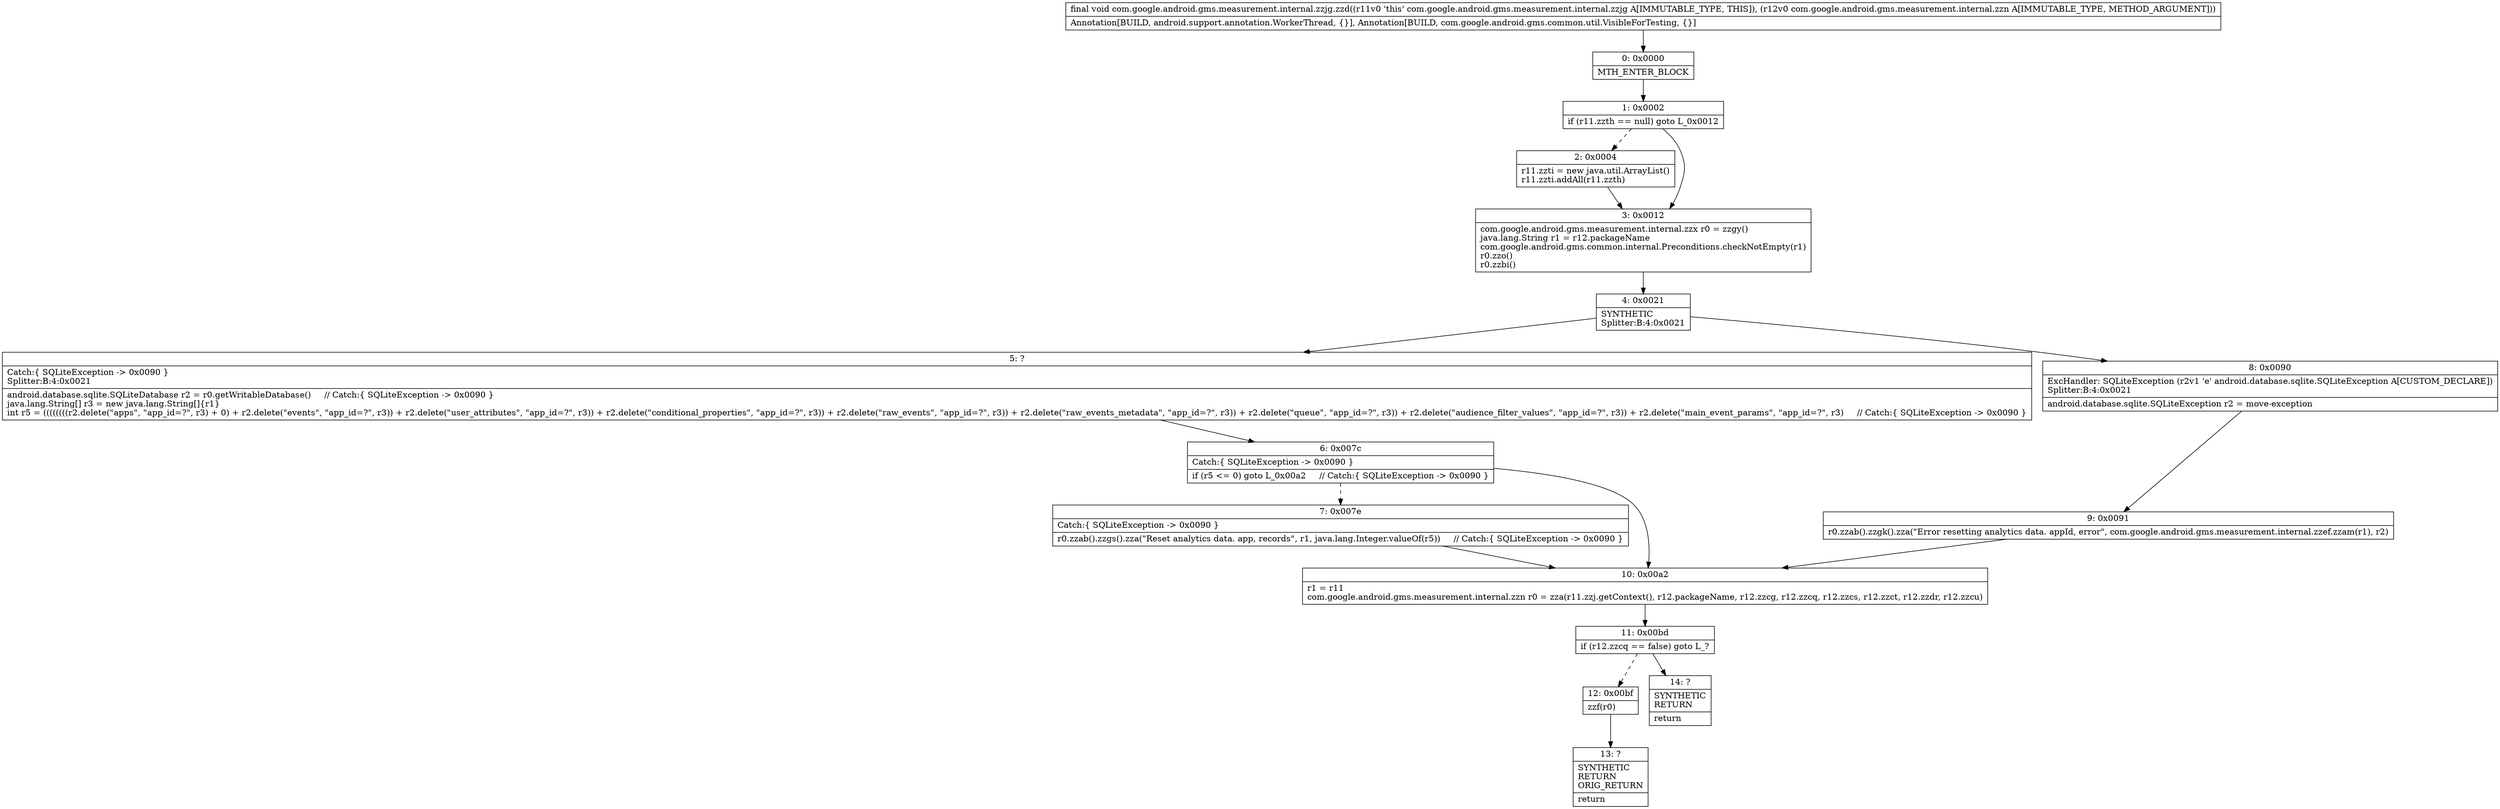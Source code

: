 digraph "CFG forcom.google.android.gms.measurement.internal.zzjg.zzd(Lcom\/google\/android\/gms\/measurement\/internal\/zzn;)V" {
Node_0 [shape=record,label="{0\:\ 0x0000|MTH_ENTER_BLOCK\l}"];
Node_1 [shape=record,label="{1\:\ 0x0002|if (r11.zzth == null) goto L_0x0012\l}"];
Node_2 [shape=record,label="{2\:\ 0x0004|r11.zzti = new java.util.ArrayList()\lr11.zzti.addAll(r11.zzth)\l}"];
Node_3 [shape=record,label="{3\:\ 0x0012|com.google.android.gms.measurement.internal.zzx r0 = zzgy()\ljava.lang.String r1 = r12.packageName\lcom.google.android.gms.common.internal.Preconditions.checkNotEmpty(r1)\lr0.zzo()\lr0.zzbi()\l}"];
Node_4 [shape=record,label="{4\:\ 0x0021|SYNTHETIC\lSplitter:B:4:0x0021\l}"];
Node_5 [shape=record,label="{5\:\ ?|Catch:\{ SQLiteException \-\> 0x0090 \}\lSplitter:B:4:0x0021\l|android.database.sqlite.SQLiteDatabase r2 = r0.getWritableDatabase()     \/\/ Catch:\{ SQLiteException \-\> 0x0090 \}\ljava.lang.String[] r3 = new java.lang.String[]\{r1\}\lint r5 = ((((((((r2.delete(\"apps\", \"app_id=?\", r3) + 0) + r2.delete(\"events\", \"app_id=?\", r3)) + r2.delete(\"user_attributes\", \"app_id=?\", r3)) + r2.delete(\"conditional_properties\", \"app_id=?\", r3)) + r2.delete(\"raw_events\", \"app_id=?\", r3)) + r2.delete(\"raw_events_metadata\", \"app_id=?\", r3)) + r2.delete(\"queue\", \"app_id=?\", r3)) + r2.delete(\"audience_filter_values\", \"app_id=?\", r3)) + r2.delete(\"main_event_params\", \"app_id=?\", r3)     \/\/ Catch:\{ SQLiteException \-\> 0x0090 \}\l}"];
Node_6 [shape=record,label="{6\:\ 0x007c|Catch:\{ SQLiteException \-\> 0x0090 \}\l|if (r5 \<= 0) goto L_0x00a2     \/\/ Catch:\{ SQLiteException \-\> 0x0090 \}\l}"];
Node_7 [shape=record,label="{7\:\ 0x007e|Catch:\{ SQLiteException \-\> 0x0090 \}\l|r0.zzab().zzgs().zza(\"Reset analytics data. app, records\", r1, java.lang.Integer.valueOf(r5))     \/\/ Catch:\{ SQLiteException \-\> 0x0090 \}\l}"];
Node_8 [shape=record,label="{8\:\ 0x0090|ExcHandler: SQLiteException (r2v1 'e' android.database.sqlite.SQLiteException A[CUSTOM_DECLARE])\lSplitter:B:4:0x0021\l|android.database.sqlite.SQLiteException r2 = move\-exception\l}"];
Node_9 [shape=record,label="{9\:\ 0x0091|r0.zzab().zzgk().zza(\"Error resetting analytics data. appId, error\", com.google.android.gms.measurement.internal.zzef.zzam(r1), r2)\l}"];
Node_10 [shape=record,label="{10\:\ 0x00a2|r1 = r11\lcom.google.android.gms.measurement.internal.zzn r0 = zza(r11.zzj.getContext(), r12.packageName, r12.zzcg, r12.zzcq, r12.zzcs, r12.zzct, r12.zzdr, r12.zzcu)\l}"];
Node_11 [shape=record,label="{11\:\ 0x00bd|if (r12.zzcq == false) goto L_?\l}"];
Node_12 [shape=record,label="{12\:\ 0x00bf|zzf(r0)\l}"];
Node_13 [shape=record,label="{13\:\ ?|SYNTHETIC\lRETURN\lORIG_RETURN\l|return\l}"];
Node_14 [shape=record,label="{14\:\ ?|SYNTHETIC\lRETURN\l|return\l}"];
MethodNode[shape=record,label="{final void com.google.android.gms.measurement.internal.zzjg.zzd((r11v0 'this' com.google.android.gms.measurement.internal.zzjg A[IMMUTABLE_TYPE, THIS]), (r12v0 com.google.android.gms.measurement.internal.zzn A[IMMUTABLE_TYPE, METHOD_ARGUMENT]))  | Annotation[BUILD, android.support.annotation.WorkerThread, \{\}], Annotation[BUILD, com.google.android.gms.common.util.VisibleForTesting, \{\}]\l}"];
MethodNode -> Node_0;
Node_0 -> Node_1;
Node_1 -> Node_2[style=dashed];
Node_1 -> Node_3;
Node_2 -> Node_3;
Node_3 -> Node_4;
Node_4 -> Node_5;
Node_4 -> Node_8;
Node_5 -> Node_6;
Node_6 -> Node_7[style=dashed];
Node_6 -> Node_10;
Node_7 -> Node_10;
Node_8 -> Node_9;
Node_9 -> Node_10;
Node_10 -> Node_11;
Node_11 -> Node_12[style=dashed];
Node_11 -> Node_14;
Node_12 -> Node_13;
}

